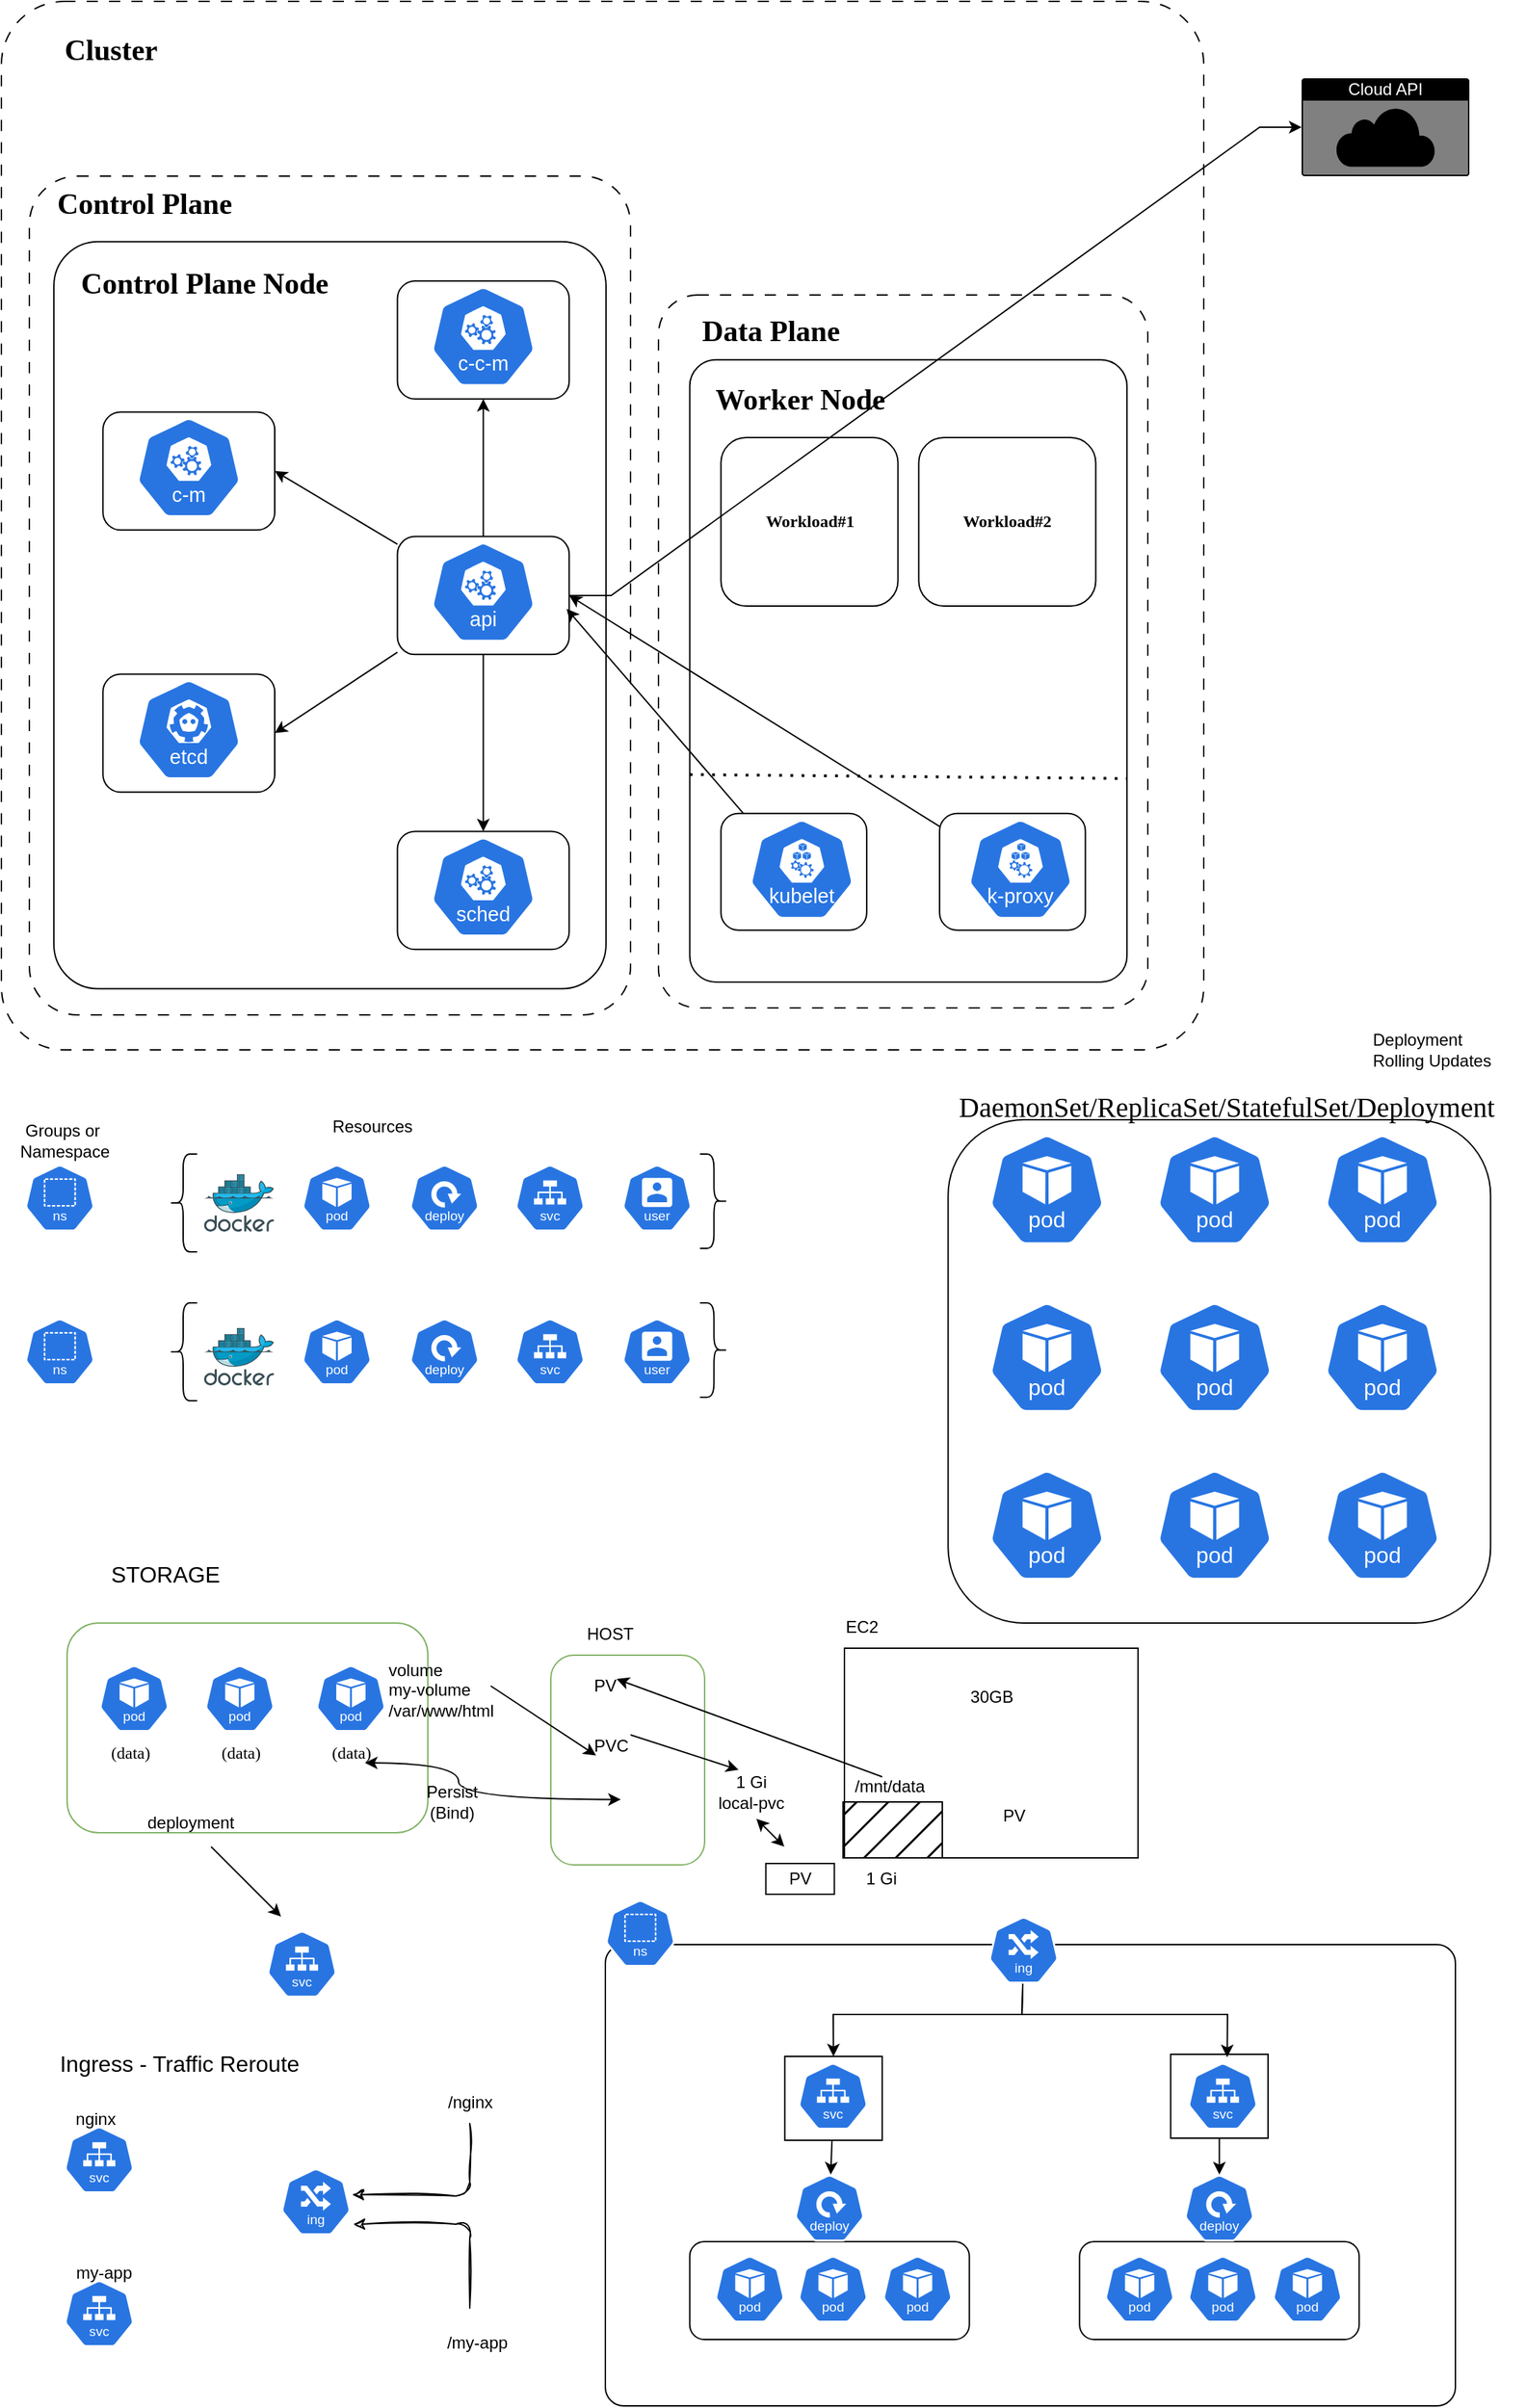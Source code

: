 <mxfile version="27.1.4">
  <diagram id="0InjhLnmFeNZufS4UHry" name="k8s Architecture">
    <mxGraphModel dx="1426" dy="759" grid="1" gridSize="10" guides="1" tooltips="1" connect="1" arrows="1" fold="1" page="1" pageScale="1" pageWidth="1100" pageHeight="850" math="0" shadow="0">
      <root>
        <mxCell id="0" />
        <mxCell id="1" parent="0" />
        <mxCell id="144" value="" style="rounded=1;whiteSpace=wrap;html=1;arcSize=4;" parent="1" vertex="1">
          <mxGeometry x="442" y="1400" width="608" height="330" as="geometry" />
        </mxCell>
        <mxCell id="146" value="" style="rounded=0;whiteSpace=wrap;html=1;" parent="1" vertex="1">
          <mxGeometry x="846.34" y="1478.5" width="69.66" height="60" as="geometry" />
        </mxCell>
        <mxCell id="150" style="edgeStyle=none;html=1;" parent="1" source="145" target="134" edge="1">
          <mxGeometry relative="1" as="geometry" />
        </mxCell>
        <mxCell id="145" value="" style="rounded=0;whiteSpace=wrap;html=1;" parent="1" vertex="1">
          <mxGeometry x="570.34" y="1480" width="69.66" height="60" as="geometry" />
        </mxCell>
        <mxCell id="87" value="" style="rounded=1;whiteSpace=wrap;html=1;fillColor=none;strokeColor=#82b366;" parent="1" vertex="1">
          <mxGeometry x="57" y="1170" width="258" height="150" as="geometry" />
        </mxCell>
        <mxCell id="62" value="" style="rounded=1;whiteSpace=wrap;html=1;" parent="1" vertex="1">
          <mxGeometry x="687.17" y="810" width="388" height="360" as="geometry" />
        </mxCell>
        <mxCell id="2" value="" style="rounded=1;whiteSpace=wrap;html=1;arcSize=6;dashed=1;dashPattern=8 8;" parent="1" vertex="1">
          <mxGeometry x="10" y="10" width="860" height="750" as="geometry" />
        </mxCell>
        <mxCell id="4" value="" style="rounded=1;whiteSpace=wrap;html=1;arcSize=8;dashed=1;dashPattern=8 8;container=0;" parent="1" vertex="1">
          <mxGeometry x="480" y="220" width="350" height="510" as="geometry" />
        </mxCell>
        <mxCell id="6" value="" style="rounded=1;whiteSpace=wrap;html=1;arcSize=6;container=0;" parent="1" vertex="1">
          <mxGeometry x="502.34" y="266.364" width="312.766" height="445.091" as="geometry" />
        </mxCell>
        <mxCell id="7" value="" style="endArrow=none;dashed=1;html=1;dashPattern=1 3;strokeWidth=2;entryX=1;entryY=0.673;entryDx=0;entryDy=0;entryPerimeter=0;" parent="1" target="6" edge="1">
          <mxGeometry width="50" height="50" relative="1" as="geometry">
            <mxPoint x="502.34" y="563.091" as="sourcePoint" />
            <mxPoint x="539.574" y="516.727" as="targetPoint" />
          </mxGeometry>
        </mxCell>
        <mxCell id="13" value="" style="rounded=1;whiteSpace=wrap;html=1;container=0;" parent="1" vertex="1">
          <mxGeometry x="524.681" y="590.909" width="104.255" height="83.455" as="geometry" />
        </mxCell>
        <mxCell id="14" value="" style="rounded=1;whiteSpace=wrap;html=1;container=0;" parent="1" vertex="1">
          <mxGeometry x="681.064" y="590.909" width="104.255" height="83.455" as="geometry" />
        </mxCell>
        <mxCell id="16" value="&lt;font data-font-src=&quot;https://fonts.googleapis.com/css?family=Indie+Flower&quot; face=&quot;Indie Flower&quot;&gt;&lt;b&gt;Workload#1&lt;/b&gt;&lt;/font&gt;" style="rounded=1;whiteSpace=wrap;html=1;container=0;" parent="1" vertex="1">
          <mxGeometry x="524.681" y="322" width="126.596" height="120.545" as="geometry" />
        </mxCell>
        <mxCell id="17" value="&lt;font data-font-src=&quot;https://fonts.googleapis.com/css?family=Indie+Flower&quot; face=&quot;Indie Flower&quot;&gt;&lt;b&gt;Workload#2&lt;/b&gt;&lt;/font&gt;" style="rounded=1;whiteSpace=wrap;html=1;container=0;" parent="1" vertex="1">
          <mxGeometry x="666.17" y="322" width="126.596" height="120.545" as="geometry" />
        </mxCell>
        <mxCell id="26" value="" style="aspect=fixed;sketch=0;html=1;dashed=0;whitespace=wrap;verticalLabelPosition=bottom;verticalAlign=top;fillColor=#2875E2;strokeColor=#ffffff;points=[[0.005,0.63,0],[0.1,0.2,0],[0.9,0.2,0],[0.5,0,0],[0.995,0.63,0],[0.72,0.99,0],[0.5,1,0],[0.28,0.99,0]];shape=mxgraph.kubernetes.icon2;kubernetesLabel=1;prIcon=k_proxy;container=0;" parent="1" vertex="1">
          <mxGeometry x="701.17" y="594.618" width="75.469" height="72.45" as="geometry" />
        </mxCell>
        <mxCell id="27" value="" style="aspect=fixed;sketch=0;html=1;dashed=0;whitespace=wrap;verticalLabelPosition=bottom;verticalAlign=top;fillColor=#2875E2;strokeColor=#ffffff;points=[[0.005,0.63,0],[0.1,0.2,0],[0.9,0.2,0],[0.5,0,0],[0.995,0.63,0],[0.72,0.99,0],[0.5,1,0],[0.28,0.99,0]];shape=mxgraph.kubernetes.icon2;kubernetesLabel=1;prIcon=kubelet;container=0;" parent="1" vertex="1">
          <mxGeometry x="544.787" y="594.618" width="75.469" height="72.45" as="geometry" />
        </mxCell>
        <mxCell id="3" value="" style="rounded=1;whiteSpace=wrap;html=1;arcSize=8;dashed=1;dashPattern=8 8;container=0;" parent="1" vertex="1">
          <mxGeometry x="30" y="135" width="430" height="600" as="geometry" />
        </mxCell>
        <mxCell id="5" value="" style="rounded=1;whiteSpace=wrap;html=1;arcSize=8;container=0;" parent="1" vertex="1">
          <mxGeometry x="47.551" y="181.875" width="394.898" height="534.375" as="geometry" />
        </mxCell>
        <mxCell id="8" value="" style="rounded=1;whiteSpace=wrap;html=1;container=0;" parent="1" vertex="1">
          <mxGeometry x="293.265" y="210" width="122.857" height="84.375" as="geometry" />
        </mxCell>
        <mxCell id="39" style="edgeStyle=none;html=1;entryX=0.5;entryY=1;entryDx=0;entryDy=0;" parent="1" source="9" target="8" edge="1">
          <mxGeometry relative="1" as="geometry" />
        </mxCell>
        <mxCell id="41" style="edgeStyle=none;html=1;entryX=0.5;entryY=0;entryDx=0;entryDy=0;" parent="1" source="9" target="10" edge="1">
          <mxGeometry relative="1" as="geometry" />
        </mxCell>
        <mxCell id="42" style="edgeStyle=none;html=1;entryX=1;entryY=0.5;entryDx=0;entryDy=0;" parent="1" source="9" target="12" edge="1">
          <mxGeometry relative="1" as="geometry" />
        </mxCell>
        <mxCell id="43" style="edgeStyle=none;html=1;entryX=1;entryY=0.5;entryDx=0;entryDy=0;" parent="1" source="9" target="11" edge="1">
          <mxGeometry relative="1" as="geometry" />
        </mxCell>
        <mxCell id="i6A4bp0ibLuV1cn4jNwl-45" style="edgeStyle=entityRelationEdgeStyle;rounded=0;orthogonalLoop=1;jettySize=auto;html=1;elbow=vertical;" parent="1" source="9" target="33" edge="1">
          <mxGeometry relative="1" as="geometry" />
        </mxCell>
        <mxCell id="9" value="" style="rounded=1;whiteSpace=wrap;html=1;container=0;" parent="1" vertex="1">
          <mxGeometry x="293.265" y="392.812" width="122.857" height="84.375" as="geometry" />
        </mxCell>
        <mxCell id="10" value="" style="rounded=1;whiteSpace=wrap;html=1;container=0;" parent="1" vertex="1">
          <mxGeometry x="293.265" y="603.75" width="122.857" height="84.375" as="geometry" />
        </mxCell>
        <mxCell id="11" value="" style="rounded=1;whiteSpace=wrap;html=1;container=0;" parent="1" vertex="1">
          <mxGeometry x="82.653" y="491.25" width="122.857" height="84.375" as="geometry" />
        </mxCell>
        <mxCell id="12" value="" style="rounded=1;whiteSpace=wrap;html=1;container=0;" parent="1" vertex="1">
          <mxGeometry x="82.653" y="303.75" width="122.857" height="84.375" as="geometry" />
        </mxCell>
        <mxCell id="22" value="" style="aspect=fixed;sketch=0;html=1;dashed=0;whitespace=wrap;verticalLabelPosition=bottom;verticalAlign=top;fillColor=#2875E2;strokeColor=#ffffff;points=[[0.005,0.63,0],[0.1,0.2,0],[0.9,0.2,0],[0.5,0,0],[0.995,0.63,0],[0.72,0.99,0],[0.5,1,0],[0.28,0.99,0]];shape=mxgraph.kubernetes.icon2;kubernetesLabel=1;prIcon=c_c_m;container=0;" parent="1" vertex="1">
          <mxGeometry x="316.959" y="213.488" width="75.469" height="72.451" as="geometry" />
        </mxCell>
        <mxCell id="23" value="" style="aspect=fixed;sketch=0;html=1;dashed=0;whitespace=wrap;verticalLabelPosition=bottom;verticalAlign=top;fillColor=#2875E2;strokeColor=#ffffff;points=[[0.005,0.63,0],[0.1,0.2,0],[0.9,0.2,0],[0.5,0,0],[0.995,0.63,0],[0.72,0.99,0],[0.5,1,0],[0.28,0.99,0]];shape=mxgraph.kubernetes.icon2;kubernetesLabel=1;prIcon=api;container=0;" parent="1" vertex="1">
          <mxGeometry x="316.959" y="396.3" width="75.469" height="72.45" as="geometry" />
        </mxCell>
        <mxCell id="24" value="" style="aspect=fixed;sketch=0;html=1;dashed=0;whitespace=wrap;verticalLabelPosition=bottom;verticalAlign=top;fillColor=#2875E2;strokeColor=#ffffff;points=[[0.005,0.63,0],[0.1,0.2,0],[0.9,0.2,0],[0.5,0,0],[0.995,0.63,0],[0.72,0.99,0],[0.5,1,0],[0.28,0.99,0]];shape=mxgraph.kubernetes.icon2;kubernetesLabel=1;prIcon=c_m;container=0;" parent="1" vertex="1">
          <mxGeometry x="106.347" y="307.238" width="75.469" height="72.451" as="geometry" />
        </mxCell>
        <mxCell id="25" value="" style="aspect=fixed;sketch=0;html=1;dashed=0;whitespace=wrap;verticalLabelPosition=bottom;verticalAlign=top;fillColor=#2875E2;strokeColor=#ffffff;points=[[0.005,0.63,0],[0.1,0.2,0],[0.9,0.2,0],[0.5,0,0],[0.995,0.63,0],[0.72,0.99,0],[0.5,1,0],[0.28,0.99,0]];shape=mxgraph.kubernetes.icon2;kubernetesLabel=1;prIcon=etcd;container=0;" parent="1" vertex="1">
          <mxGeometry x="106.347" y="494.738" width="75.469" height="72.451" as="geometry" />
        </mxCell>
        <mxCell id="28" value="" style="aspect=fixed;sketch=0;html=1;dashed=0;whitespace=wrap;verticalLabelPosition=bottom;verticalAlign=top;fillColor=#2875E2;strokeColor=#ffffff;points=[[0.005,0.63,0],[0.1,0.2,0],[0.9,0.2,0],[0.5,0,0],[0.995,0.63,0],[0.72,0.99,0],[0.5,1,0],[0.28,0.99,0]];shape=mxgraph.kubernetes.icon2;kubernetesLabel=1;prIcon=sched;container=0;" parent="1" vertex="1">
          <mxGeometry x="316.959" y="607.237" width="75.469" height="72.451" as="geometry" />
        </mxCell>
        <mxCell id="33" value="Cloud API" style="html=1;whiteSpace=wrap;strokeColor=none;fillColor=#000000;labelPosition=center;verticalLabelPosition=middle;verticalAlign=top;align=center;fontSize=12;outlineConnect=0;spacingTop=-6;fontColor=#FFFFFF;sketch=0;shape=mxgraph.sitemap.cloud;" parent="1" vertex="1">
          <mxGeometry x="940" y="65" width="120" height="70" as="geometry" />
        </mxCell>
        <mxCell id="34" value="&lt;font face=&quot;Indie Flower&quot; style=&quot;font-size: 21px;&quot;&gt;&lt;b&gt;Cluster&lt;/b&gt;&lt;/font&gt;" style="text;html=1;align=center;verticalAlign=middle;resizable=0;points=[];autosize=1;strokeColor=none;fillColor=none;sketch=1;curveFitting=1;jiggle=2;" parent="1" vertex="1">
          <mxGeometry x="47.55" y="25" width="80" height="40" as="geometry" />
        </mxCell>
        <mxCell id="35" value="&lt;font face=&quot;Indie Flower&quot; style=&quot;font-size: 21px;&quot;&gt;&lt;b&gt;Control Plane&lt;/b&gt;&lt;/font&gt;" style="text;html=1;align=center;verticalAlign=middle;resizable=0;points=[];autosize=1;strokeColor=none;fillColor=none;sketch=1;curveFitting=1;jiggle=2;" parent="1" vertex="1">
          <mxGeometry x="41.82" y="135" width="140" height="40" as="geometry" />
        </mxCell>
        <mxCell id="36" value="&lt;font face=&quot;Indie Flower&quot; style=&quot;font-size: 21px;&quot;&gt;&lt;b&gt;Worker Node&lt;/b&gt;&lt;/font&gt;" style="text;html=1;align=center;verticalAlign=middle;resizable=0;points=[];autosize=1;strokeColor=none;fillColor=none;sketch=1;curveFitting=1;jiggle=2;" parent="1" vertex="1">
          <mxGeometry x="511.28" y="275" width="140" height="40" as="geometry" />
        </mxCell>
        <mxCell id="37" value="&lt;font face=&quot;Indie Flower&quot; style=&quot;font-size: 21px;&quot;&gt;&lt;b&gt;Control Plane Node&lt;/b&gt;&lt;/font&gt;" style="text;html=1;align=center;verticalAlign=middle;resizable=0;points=[];autosize=1;strokeColor=none;fillColor=none;sketch=1;curveFitting=1;jiggle=2;" parent="1" vertex="1">
          <mxGeometry x="60.0" y="192" width="190" height="40" as="geometry" />
        </mxCell>
        <mxCell id="38" value="&lt;font face=&quot;Indie Flower&quot; style=&quot;font-size: 21px;&quot;&gt;&lt;b&gt;Data Plane&lt;/b&gt;&lt;/font&gt;" style="text;html=1;align=center;verticalAlign=middle;resizable=0;points=[];autosize=1;strokeColor=none;fillColor=none;sketch=1;curveFitting=1;jiggle=2;" parent="1" vertex="1">
          <mxGeometry x="500.26" y="226" width="120" height="40" as="geometry" />
        </mxCell>
        <mxCell id="44" style="edgeStyle=none;html=1;entryX=0.985;entryY=0.613;entryDx=0;entryDy=0;entryPerimeter=0;" parent="1" source="13" target="9" edge="1">
          <mxGeometry relative="1" as="geometry" />
        </mxCell>
        <mxCell id="45" style="edgeStyle=none;html=1;entryX=1;entryY=0.5;entryDx=0;entryDy=0;" parent="1" source="14" target="9" edge="1">
          <mxGeometry relative="1" as="geometry" />
        </mxCell>
        <mxCell id="46" value="" style="aspect=fixed;sketch=0;html=1;dashed=0;whitespace=wrap;verticalLabelPosition=bottom;verticalAlign=top;fillColor=#2875E2;strokeColor=#ffffff;points=[[0.005,0.63,0],[0.1,0.2,0],[0.9,0.2,0],[0.5,0,0],[0.995,0.63,0],[0.72,0.99,0],[0.5,1,0],[0.28,0.99,0]];shape=mxgraph.kubernetes.icon2;kubernetesLabel=1;prIcon=pod" parent="1" vertex="1">
          <mxGeometry x="716.17" y="820" width="83.34" height="80" as="geometry" />
        </mxCell>
        <mxCell id="52" value="" style="aspect=fixed;sketch=0;html=1;dashed=0;whitespace=wrap;verticalLabelPosition=bottom;verticalAlign=top;fillColor=#2875E2;strokeColor=#ffffff;points=[[0.005,0.63,0],[0.1,0.2,0],[0.9,0.2,0],[0.5,0,0],[0.995,0.63,0],[0.72,0.99,0],[0.5,1,0],[0.28,0.99,0]];shape=mxgraph.kubernetes.icon2;kubernetesLabel=1;prIcon=pod" parent="1" vertex="1">
          <mxGeometry x="836.17" y="820" width="83.34" height="80" as="geometry" />
        </mxCell>
        <mxCell id="53" value="" style="aspect=fixed;sketch=0;html=1;dashed=0;whitespace=wrap;verticalLabelPosition=bottom;verticalAlign=top;fillColor=#2875E2;strokeColor=#ffffff;points=[[0.005,0.63,0],[0.1,0.2,0],[0.9,0.2,0],[0.5,0,0],[0.995,0.63,0],[0.72,0.99,0],[0.5,1,0],[0.28,0.99,0]];shape=mxgraph.kubernetes.icon2;kubernetesLabel=1;prIcon=pod" parent="1" vertex="1">
          <mxGeometry x="956.17" y="820" width="83.34" height="80" as="geometry" />
        </mxCell>
        <mxCell id="54" value="" style="aspect=fixed;sketch=0;html=1;dashed=0;whitespace=wrap;verticalLabelPosition=bottom;verticalAlign=top;fillColor=#2875E2;strokeColor=#ffffff;points=[[0.005,0.63,0],[0.1,0.2,0],[0.9,0.2,0],[0.5,0,0],[0.995,0.63,0],[0.72,0.99,0],[0.5,1,0],[0.28,0.99,0]];shape=mxgraph.kubernetes.icon2;kubernetesLabel=1;prIcon=pod" parent="1" vertex="1">
          <mxGeometry x="716.17" y="940" width="83.34" height="80" as="geometry" />
        </mxCell>
        <mxCell id="55" value="" style="aspect=fixed;sketch=0;html=1;dashed=0;whitespace=wrap;verticalLabelPosition=bottom;verticalAlign=top;fillColor=#2875E2;strokeColor=#ffffff;points=[[0.005,0.63,0],[0.1,0.2,0],[0.9,0.2,0],[0.5,0,0],[0.995,0.63,0],[0.72,0.99,0],[0.5,1,0],[0.28,0.99,0]];shape=mxgraph.kubernetes.icon2;kubernetesLabel=1;prIcon=pod" parent="1" vertex="1">
          <mxGeometry x="836.17" y="940" width="83.34" height="80" as="geometry" />
        </mxCell>
        <mxCell id="56" value="" style="aspect=fixed;sketch=0;html=1;dashed=0;whitespace=wrap;verticalLabelPosition=bottom;verticalAlign=top;fillColor=#2875E2;strokeColor=#ffffff;points=[[0.005,0.63,0],[0.1,0.2,0],[0.9,0.2,0],[0.5,0,0],[0.995,0.63,0],[0.72,0.99,0],[0.5,1,0],[0.28,0.99,0]];shape=mxgraph.kubernetes.icon2;kubernetesLabel=1;prIcon=pod" parent="1" vertex="1">
          <mxGeometry x="956.17" y="940" width="83.34" height="80" as="geometry" />
        </mxCell>
        <mxCell id="57" value="" style="aspect=fixed;sketch=0;html=1;dashed=0;whitespace=wrap;verticalLabelPosition=bottom;verticalAlign=top;fillColor=#2875E2;strokeColor=#ffffff;points=[[0.005,0.63,0],[0.1,0.2,0],[0.9,0.2,0],[0.5,0,0],[0.995,0.63,0],[0.72,0.99,0],[0.5,1,0],[0.28,0.99,0]];shape=mxgraph.kubernetes.icon2;kubernetesLabel=1;prIcon=pod" parent="1" vertex="1">
          <mxGeometry x="716.17" y="1060" width="83.34" height="80" as="geometry" />
        </mxCell>
        <mxCell id="58" value="" style="aspect=fixed;sketch=0;html=1;dashed=0;whitespace=wrap;verticalLabelPosition=bottom;verticalAlign=top;fillColor=#2875E2;strokeColor=#ffffff;points=[[0.005,0.63,0],[0.1,0.2,0],[0.9,0.2,0],[0.5,0,0],[0.995,0.63,0],[0.72,0.99,0],[0.5,1,0],[0.28,0.99,0]];shape=mxgraph.kubernetes.icon2;kubernetesLabel=1;prIcon=pod" parent="1" vertex="1">
          <mxGeometry x="836.17" y="1060" width="83.34" height="80" as="geometry" />
        </mxCell>
        <mxCell id="59" value="" style="aspect=fixed;sketch=0;html=1;dashed=0;whitespace=wrap;verticalLabelPosition=bottom;verticalAlign=top;fillColor=#2875E2;strokeColor=#ffffff;points=[[0.005,0.63,0],[0.1,0.2,0],[0.9,0.2,0],[0.5,0,0],[0.995,0.63,0],[0.72,0.99,0],[0.5,1,0],[0.28,0.99,0]];shape=mxgraph.kubernetes.icon2;kubernetesLabel=1;prIcon=pod" parent="1" vertex="1">
          <mxGeometry x="956.17" y="1060" width="83.34" height="80" as="geometry" />
        </mxCell>
        <mxCell id="60" value="&lt;font style=&quot;font-size: 20px;&quot; data-font-src=&quot;https://fonts.googleapis.com/css?family=Indie+Flower&quot; face=&quot;Indie Flower&quot;&gt;DaemonSet/ReplicaSet/StatefulSet/Deployment&lt;/font&gt;" style="text;html=1;align=center;verticalAlign=middle;resizable=0;points=[];autosize=1;strokeColor=none;fillColor=none;" parent="1" vertex="1">
          <mxGeometry x="676.17" y="780" width="420" height="40" as="geometry" />
        </mxCell>
        <mxCell id="61" value="Deployment&lt;br&gt;Rolling Updates" style="text;html=1;align=left;verticalAlign=middle;resizable=0;points=[];autosize=1;strokeColor=none;fillColor=none;" parent="1" vertex="1">
          <mxGeometry x="989.35" y="740" width="110" height="40" as="geometry" />
        </mxCell>
        <mxCell id="64" value="" style="aspect=fixed;sketch=0;html=1;dashed=0;whitespace=wrap;verticalLabelPosition=bottom;verticalAlign=top;fillColor=#2875E2;strokeColor=#ffffff;points=[[0.005,0.63,0],[0.1,0.2,0],[0.9,0.2,0],[0.5,0,0],[0.995,0.63,0],[0.72,0.99,0],[0.5,1,0],[0.28,0.99,0]];shape=mxgraph.kubernetes.icon2;kubernetesLabel=1;prIcon=pod" parent="1" vertex="1">
          <mxGeometry x="225" y="842" width="50" height="48" as="geometry" />
        </mxCell>
        <mxCell id="65" value="" style="aspect=fixed;sketch=0;html=1;dashed=0;whitespace=wrap;verticalLabelPosition=bottom;verticalAlign=top;fillColor=#2875E2;strokeColor=#ffffff;points=[[0.005,0.63,0],[0.1,0.2,0],[0.9,0.2,0],[0.5,0,0],[0.995,0.63,0],[0.72,0.99,0],[0.5,1,0],[0.28,0.99,0]];shape=mxgraph.kubernetes.icon2;kubernetesLabel=1;prIcon=deploy" parent="1" vertex="1">
          <mxGeometry x="301.96" y="842" width="50" height="48" as="geometry" />
        </mxCell>
        <mxCell id="66" value="" style="aspect=fixed;sketch=0;html=1;dashed=0;whitespace=wrap;verticalLabelPosition=bottom;verticalAlign=top;fillColor=#2875E2;strokeColor=#ffffff;points=[[0.005,0.63,0],[0.1,0.2,0],[0.9,0.2,0],[0.5,0,0],[0.995,0.63,0],[0.72,0.99,0],[0.5,1,0],[0.28,0.99,0]];shape=mxgraph.kubernetes.icon2;kubernetesLabel=1;prIcon=svc" parent="1" vertex="1">
          <mxGeometry x="377.45" y="842" width="50" height="48" as="geometry" />
        </mxCell>
        <mxCell id="68" value="" style="aspect=fixed;sketch=0;html=1;dashed=0;whitespace=wrap;verticalLabelPosition=bottom;verticalAlign=top;fillColor=#2875E2;strokeColor=#ffffff;points=[[0.005,0.63,0],[0.1,0.2,0],[0.9,0.2,0],[0.5,0,0],[0.995,0.63,0],[0.72,0.99,0],[0.5,1,0],[0.28,0.99,0]];shape=mxgraph.kubernetes.icon2;kubernetesLabel=1;prIcon=user" parent="1" vertex="1">
          <mxGeometry x="454" y="842" width="50" height="48" as="geometry" />
        </mxCell>
        <mxCell id="69" value="" style="image;sketch=0;aspect=fixed;html=1;points=[];align=center;fontSize=12;image=img/lib/mscae/Docker.svg;" parent="1" vertex="1">
          <mxGeometry x="155" y="849" width="50" height="41" as="geometry" />
        </mxCell>
        <mxCell id="70" value="" style="aspect=fixed;sketch=0;html=1;dashed=0;whitespace=wrap;verticalLabelPosition=bottom;verticalAlign=top;fillColor=#2875E2;strokeColor=#ffffff;points=[[0.005,0.63,0],[0.1,0.2,0],[0.9,0.2,0],[0.5,0,0],[0.995,0.63,0],[0.72,0.99,0],[0.5,1,0],[0.28,0.99,0]];shape=mxgraph.kubernetes.icon2;kubernetesLabel=1;prIcon=ns" parent="1" vertex="1">
          <mxGeometry x="26.82" y="842" width="50" height="48" as="geometry" />
        </mxCell>
        <mxCell id="71" value="" style="aspect=fixed;sketch=0;html=1;dashed=0;whitespace=wrap;verticalLabelPosition=bottom;verticalAlign=top;fillColor=#2875E2;strokeColor=#ffffff;points=[[0.005,0.63,0],[0.1,0.2,0],[0.9,0.2,0],[0.5,0,0],[0.995,0.63,0],[0.72,0.99,0],[0.5,1,0],[0.28,0.99,0]];shape=mxgraph.kubernetes.icon2;kubernetesLabel=1;prIcon=pod" parent="1" vertex="1">
          <mxGeometry x="225" y="952" width="50" height="48" as="geometry" />
        </mxCell>
        <mxCell id="72" value="" style="aspect=fixed;sketch=0;html=1;dashed=0;whitespace=wrap;verticalLabelPosition=bottom;verticalAlign=top;fillColor=#2875E2;strokeColor=#ffffff;points=[[0.005,0.63,0],[0.1,0.2,0],[0.9,0.2,0],[0.5,0,0],[0.995,0.63,0],[0.72,0.99,0],[0.5,1,0],[0.28,0.99,0]];shape=mxgraph.kubernetes.icon2;kubernetesLabel=1;prIcon=deploy" parent="1" vertex="1">
          <mxGeometry x="301.96" y="952" width="50" height="48" as="geometry" />
        </mxCell>
        <mxCell id="73" value="" style="aspect=fixed;sketch=0;html=1;dashed=0;whitespace=wrap;verticalLabelPosition=bottom;verticalAlign=top;fillColor=#2875E2;strokeColor=#ffffff;points=[[0.005,0.63,0],[0.1,0.2,0],[0.9,0.2,0],[0.5,0,0],[0.995,0.63,0],[0.72,0.99,0],[0.5,1,0],[0.28,0.99,0]];shape=mxgraph.kubernetes.icon2;kubernetesLabel=1;prIcon=svc" parent="1" vertex="1">
          <mxGeometry x="377.45" y="952" width="50" height="48" as="geometry" />
        </mxCell>
        <mxCell id="74" value="" style="aspect=fixed;sketch=0;html=1;dashed=0;whitespace=wrap;verticalLabelPosition=bottom;verticalAlign=top;fillColor=#2875E2;strokeColor=#ffffff;points=[[0.005,0.63,0],[0.1,0.2,0],[0.9,0.2,0],[0.5,0,0],[0.995,0.63,0],[0.72,0.99,0],[0.5,1,0],[0.28,0.99,0]];shape=mxgraph.kubernetes.icon2;kubernetesLabel=1;prIcon=user" parent="1" vertex="1">
          <mxGeometry x="454" y="952" width="50" height="48" as="geometry" />
        </mxCell>
        <mxCell id="75" value="" style="image;sketch=0;aspect=fixed;html=1;points=[];align=center;fontSize=12;image=img/lib/mscae/Docker.svg;" parent="1" vertex="1">
          <mxGeometry x="155" y="959" width="50" height="41" as="geometry" />
        </mxCell>
        <mxCell id="76" value="" style="aspect=fixed;sketch=0;html=1;dashed=0;whitespace=wrap;verticalLabelPosition=bottom;verticalAlign=top;fillColor=#2875E2;strokeColor=#ffffff;points=[[0.005,0.63,0],[0.1,0.2,0],[0.9,0.2,0],[0.5,0,0],[0.995,0.63,0],[0.72,0.99,0],[0.5,1,0],[0.28,0.99,0]];shape=mxgraph.kubernetes.icon2;kubernetesLabel=1;prIcon=ns" parent="1" vertex="1">
          <mxGeometry x="26.82" y="952" width="50" height="48" as="geometry" />
        </mxCell>
        <mxCell id="77" value="" style="shape=curlyBracket;whiteSpace=wrap;html=1;rounded=1;labelPosition=left;verticalLabelPosition=middle;align=right;verticalAlign=middle;size=0.5;" parent="1" vertex="1">
          <mxGeometry x="130" y="834.5" width="20" height="70" as="geometry" />
        </mxCell>
        <mxCell id="78" value="" style="shape=curlyBracket;whiteSpace=wrap;html=1;rounded=1;labelPosition=left;verticalLabelPosition=middle;align=right;verticalAlign=middle;size=0.5;" parent="1" vertex="1">
          <mxGeometry x="130" y="941" width="20" height="70" as="geometry" />
        </mxCell>
        <mxCell id="79" value="" style="shape=curlyBracket;whiteSpace=wrap;html=1;rounded=1;flipH=1;labelPosition=right;verticalLabelPosition=middle;align=left;verticalAlign=middle;" parent="1" vertex="1">
          <mxGeometry x="509.68" y="834.5" width="20" height="67.5" as="geometry" />
        </mxCell>
        <mxCell id="80" value="" style="shape=curlyBracket;whiteSpace=wrap;html=1;rounded=1;flipH=1;labelPosition=right;verticalLabelPosition=middle;align=left;verticalAlign=middle;" parent="1" vertex="1">
          <mxGeometry x="509.68" y="941" width="20" height="67.5" as="geometry" />
        </mxCell>
        <mxCell id="81" value="&lt;font style=&quot;color: rgb(0, 0, 0);&quot;&gt;Groups or&amp;nbsp;&lt;br&gt;&lt;/font&gt;&lt;div style=&quot;text-align: left;&quot;&gt;&lt;span style=&quot;background-color: transparent;&quot;&gt;&lt;font style=&quot;color: rgb(0, 0, 0);&quot;&gt;Namespace&lt;/font&gt;&lt;/span&gt;&lt;/div&gt;" style="text;html=1;align=center;verticalAlign=middle;resizable=0;points=[];autosize=1;strokeColor=none;fillColor=none;" parent="1" vertex="1">
          <mxGeometry x="10" y="805" width="90" height="40" as="geometry" />
        </mxCell>
        <mxCell id="82" value="Resources" style="text;html=1;align=center;verticalAlign=middle;resizable=0;points=[];autosize=1;strokeColor=none;fillColor=none;" parent="1" vertex="1">
          <mxGeometry x="235" y="800" width="80" height="30" as="geometry" />
        </mxCell>
        <mxCell id="83" value="&lt;font style=&quot;font-size: 16px;&quot;&gt;STORAGE&lt;/font&gt;" style="text;html=1;align=center;verticalAlign=middle;resizable=0;points=[];autosize=1;strokeColor=none;fillColor=none;" parent="1" vertex="1">
          <mxGeometry x="76.82" y="1120" width="100" height="30" as="geometry" />
        </mxCell>
        <mxCell id="84" value="" style="aspect=fixed;sketch=0;html=1;dashed=0;whitespace=wrap;verticalLabelPosition=bottom;verticalAlign=top;fillColor=#2875E2;strokeColor=#ffffff;points=[[0.005,0.63,0],[0.1,0.2,0],[0.9,0.2,0],[0.5,0,0],[0.995,0.63,0],[0.72,0.99,0],[0.5,1,0],[0.28,0.99,0]];shape=mxgraph.kubernetes.icon2;kubernetesLabel=1;prIcon=pod" parent="1" vertex="1">
          <mxGeometry x="80" y="1200" width="50" height="48" as="geometry" />
        </mxCell>
        <mxCell id="85" value="" style="aspect=fixed;sketch=0;html=1;dashed=0;whitespace=wrap;verticalLabelPosition=bottom;verticalAlign=top;fillColor=#2875E2;strokeColor=#ffffff;points=[[0.005,0.63,0],[0.1,0.2,0],[0.9,0.2,0],[0.5,0,0],[0.995,0.63,0],[0.72,0.99,0],[0.5,1,0],[0.28,0.99,0]];shape=mxgraph.kubernetes.icon2;kubernetesLabel=1;prIcon=pod" parent="1" vertex="1">
          <mxGeometry x="155.51" y="1200" width="50" height="48" as="geometry" />
        </mxCell>
        <mxCell id="86" value="" style="aspect=fixed;sketch=0;html=1;dashed=0;whitespace=wrap;verticalLabelPosition=bottom;verticalAlign=top;fillColor=#2875E2;strokeColor=#ffffff;points=[[0.005,0.63,0],[0.1,0.2,0],[0.9,0.2,0],[0.5,0,0],[0.995,0.63,0],[0.72,0.99,0],[0.5,1,0],[0.28,0.99,0]];shape=mxgraph.kubernetes.icon2;kubernetesLabel=1;prIcon=pod" parent="1" vertex="1">
          <mxGeometry x="235" y="1200" width="50" height="48" as="geometry" />
        </mxCell>
        <mxCell id="88" value="&lt;font data-font-src=&quot;https://fonts.googleapis.com/css?family=Indie+Flower&quot; face=&quot;Indie Flower&quot;&gt;(data)&lt;/font&gt;" style="text;html=1;align=center;verticalAlign=middle;resizable=0;points=[];autosize=1;strokeColor=none;fillColor=none;" parent="1" vertex="1">
          <mxGeometry x="76.82" y="1248" width="50" height="30" as="geometry" />
        </mxCell>
        <mxCell id="89" value="&lt;font data-font-src=&quot;https://fonts.googleapis.com/css?family=Indie+Flower&quot; face=&quot;Indie Flower&quot;&gt;(data)&lt;/font&gt;" style="text;html=1;align=center;verticalAlign=middle;resizable=0;points=[];autosize=1;strokeColor=none;fillColor=none;" parent="1" vertex="1">
          <mxGeometry x="155.51" y="1248" width="50" height="30" as="geometry" />
        </mxCell>
        <mxCell id="90" value="&lt;font data-font-src=&quot;https://fonts.googleapis.com/css?family=Indie+Flower&quot; face=&quot;Indie Flower&quot;&gt;(data)&lt;/font&gt;" style="text;html=1;align=center;verticalAlign=middle;resizable=0;points=[];autosize=1;strokeColor=none;fillColor=none;" parent="1" vertex="1">
          <mxGeometry x="235" y="1248" width="50" height="30" as="geometry" />
        </mxCell>
        <mxCell id="91" value="" style="rounded=1;whiteSpace=wrap;html=1;fillColor=none;strokeColor=#82b366;" parent="1" vertex="1">
          <mxGeometry x="403" y="1193" width="110" height="150" as="geometry" />
        </mxCell>
        <mxCell id="92" value="HOST" style="text;html=1;align=center;verticalAlign=middle;resizable=0;points=[];autosize=1;strokeColor=none;fillColor=none;" parent="1" vertex="1">
          <mxGeometry x="415.45" y="1163" width="60" height="30" as="geometry" />
        </mxCell>
        <mxCell id="93" value="PV&lt;br&gt;&lt;br&gt;&lt;br&gt;PVC" style="text;html=1;align=left;verticalAlign=middle;resizable=0;points=[];autosize=1;strokeColor=none;fillColor=none;" parent="1" vertex="1">
          <mxGeometry x="432.45" y="1201" width="50" height="70" as="geometry" />
        </mxCell>
        <mxCell id="94" value="" style="endArrow=classic;startArrow=classic;html=1;entryX=0.455;entryY=0.688;entryDx=0;entryDy=0;entryPerimeter=0;edgeStyle=orthogonalEdgeStyle;curved=1;" parent="1" target="91" edge="1">
          <mxGeometry width="50" height="50" relative="1" as="geometry">
            <mxPoint x="270" y="1270" as="sourcePoint" />
            <mxPoint x="320" y="1220" as="targetPoint" />
          </mxGeometry>
        </mxCell>
        <mxCell id="95" value="Persist&lt;br&gt;(Bind)" style="text;html=1;align=center;verticalAlign=middle;resizable=0;points=[];autosize=1;strokeColor=none;fillColor=none;" parent="1" vertex="1">
          <mxGeometry x="301.96" y="1278" width="60" height="40" as="geometry" />
        </mxCell>
        <mxCell id="96" value="" style="rounded=0;whiteSpace=wrap;html=1;" parent="1" vertex="1">
          <mxGeometry x="613" y="1188" width="210" height="150" as="geometry" />
        </mxCell>
        <mxCell id="97" value="" style="rounded=0;whiteSpace=wrap;html=1;fillStyle=hatch;fillColor=#000000;" parent="1" vertex="1">
          <mxGeometry x="612" y="1298" width="71" height="40" as="geometry" />
        </mxCell>
        <mxCell id="98" value="&lt;font style=&quot;color: rgb(0, 0, 0);&quot;&gt;EC2&lt;/font&gt;" style="text;html=1;align=left;verticalAlign=middle;resizable=0;points=[];autosize=1;strokeColor=none;fillColor=none;" parent="1" vertex="1">
          <mxGeometry x="612" y="1158" width="50" height="30" as="geometry" />
        </mxCell>
        <mxCell id="99" value="30GB" style="text;html=1;align=center;verticalAlign=middle;resizable=0;points=[];autosize=1;strokeColor=none;fillColor=none;" parent="1" vertex="1">
          <mxGeometry x="693" y="1208" width="50" height="30" as="geometry" />
        </mxCell>
        <mxCell id="100" value="PV" style="text;html=1;align=center;verticalAlign=middle;resizable=0;points=[];autosize=1;strokeColor=none;fillColor=none;" parent="1" vertex="1">
          <mxGeometry x="714.28" y="1293" width="40" height="30" as="geometry" />
        </mxCell>
        <mxCell id="101" value="/mnt/data" style="text;html=1;align=center;verticalAlign=middle;resizable=0;points=[];autosize=1;strokeColor=none;fillColor=none;" parent="1" vertex="1">
          <mxGeometry x="610" y="1272" width="70" height="30" as="geometry" />
        </mxCell>
        <mxCell id="102" value="1 Gi" style="text;html=1;align=center;verticalAlign=middle;resizable=0;points=[];autosize=1;strokeColor=none;fillColor=none;" parent="1" vertex="1">
          <mxGeometry x="614.28" y="1338" width="50" height="30" as="geometry" />
        </mxCell>
        <mxCell id="104" value="volume&lt;br&gt;my-volume&lt;br&gt;/var/www/html" style="text;html=1;align=left;verticalAlign=middle;resizable=0;points=[];autosize=1;strokeColor=none;fillColor=none;" parent="1" vertex="1">
          <mxGeometry x="285" y="1188" width="100" height="60" as="geometry" />
        </mxCell>
        <mxCell id="105" value="" style="endArrow=classic;html=1;entryX=0.058;entryY=0.91;entryDx=0;entryDy=0;entryPerimeter=0;" parent="1" target="93" edge="1">
          <mxGeometry width="50" height="50" relative="1" as="geometry">
            <mxPoint x="360" y="1215" as="sourcePoint" />
            <mxPoint x="420" y="1215" as="targetPoint" />
          </mxGeometry>
        </mxCell>
        <mxCell id="106" value="1 Gi&lt;br&gt;local-pvc" style="text;html=1;align=center;verticalAlign=middle;resizable=0;points=[];autosize=1;strokeColor=none;fillColor=none;" parent="1" vertex="1">
          <mxGeometry x="511.28" y="1271" width="70" height="40" as="geometry" />
        </mxCell>
        <mxCell id="107" value="" style="endArrow=classic;html=1;entryX=0.371;entryY=0.1;entryDx=0;entryDy=0;entryPerimeter=0;" parent="1" target="106" edge="1">
          <mxGeometry width="50" height="50" relative="1" as="geometry">
            <mxPoint x="460" y="1250" as="sourcePoint" />
            <mxPoint x="510" y="1200" as="targetPoint" />
          </mxGeometry>
        </mxCell>
        <mxCell id="108" value="PV" style="rounded=0;whiteSpace=wrap;html=1;" parent="1" vertex="1">
          <mxGeometry x="556.78" y="1342" width="49" height="22" as="geometry" />
        </mxCell>
        <mxCell id="110" value="" style="endArrow=classic;startArrow=classic;html=1;" parent="1" edge="1">
          <mxGeometry width="50" height="50" relative="1" as="geometry">
            <mxPoint x="570" y="1330" as="sourcePoint" />
            <mxPoint x="550" y="1310" as="targetPoint" />
          </mxGeometry>
        </mxCell>
        <mxCell id="111" value="" style="endArrow=classic;html=1;entryX=0.351;entryY=0.129;entryDx=0;entryDy=0;entryPerimeter=0;" parent="1" target="93" edge="1">
          <mxGeometry width="50" height="50" relative="1" as="geometry">
            <mxPoint x="640" y="1280" as="sourcePoint" />
            <mxPoint x="690" y="1230" as="targetPoint" />
          </mxGeometry>
        </mxCell>
        <mxCell id="112" value="" style="aspect=fixed;sketch=0;html=1;dashed=0;whitespace=wrap;verticalLabelPosition=bottom;verticalAlign=top;fillColor=#2875E2;strokeColor=#ffffff;points=[[0.005,0.63,0],[0.1,0.2,0],[0.9,0.2,0],[0.5,0,0],[0.995,0.63,0],[0.72,0.99,0],[0.5,1,0],[0.28,0.99,0]];shape=mxgraph.kubernetes.icon2;kubernetesLabel=1;prIcon=svc" parent="1" vertex="1">
          <mxGeometry x="200" y="1390" width="50" height="48" as="geometry" />
        </mxCell>
        <mxCell id="113" value="" style="endArrow=classic;html=1;" parent="1" edge="1">
          <mxGeometry width="50" height="50" relative="1" as="geometry">
            <mxPoint x="160" y="1330" as="sourcePoint" />
            <mxPoint x="210" y="1380" as="targetPoint" />
          </mxGeometry>
        </mxCell>
        <mxCell id="114" value="deployment" style="text;html=1;align=center;verticalAlign=middle;resizable=0;points=[];autosize=1;strokeColor=none;fillColor=none;" parent="1" vertex="1">
          <mxGeometry x="100" y="1298" width="90" height="30" as="geometry" />
        </mxCell>
        <mxCell id="115" value="" style="aspect=fixed;sketch=0;html=1;dashed=0;whitespace=wrap;verticalLabelPosition=bottom;verticalAlign=top;fillColor=#2875E2;strokeColor=#ffffff;points=[[0.005,0.63,0],[0.1,0.2,0],[0.9,0.2,0],[0.5,0,0],[0.995,0.63,0],[0.72,0.99,0],[0.5,1,0],[0.28,0.99,0]];shape=mxgraph.kubernetes.icon2;kubernetesLabel=1;prIcon=svc" parent="1" vertex="1">
          <mxGeometry x="55" y="1530" width="50" height="48" as="geometry" />
        </mxCell>
        <mxCell id="116" value="&lt;font style=&quot;font-size: 16px;&quot;&gt;Ingress - Traffic Reroute&lt;/font&gt;" style="text;html=1;align=center;verticalAlign=middle;resizable=0;points=[];autosize=1;strokeColor=none;fillColor=none;" parent="1" vertex="1">
          <mxGeometry x="41.82" y="1470" width="190" height="30" as="geometry" />
        </mxCell>
        <mxCell id="117" value="" style="aspect=fixed;sketch=0;html=1;dashed=0;whitespace=wrap;verticalLabelPosition=bottom;verticalAlign=top;fillColor=#2875E2;strokeColor=#ffffff;points=[[0.005,0.63,0],[0.1,0.2,0],[0.9,0.2,0],[0.5,0,0],[0.995,0.63,0],[0.72,0.99,0],[0.5,1,0],[0.28,0.99,0]];shape=mxgraph.kubernetes.icon2;kubernetesLabel=1;prIcon=svc" parent="1" vertex="1">
          <mxGeometry x="55" y="1640" width="50" height="48" as="geometry" />
        </mxCell>
        <mxCell id="118" value="nginx" style="text;html=1;align=center;verticalAlign=middle;resizable=0;points=[];autosize=1;strokeColor=none;fillColor=none;sketch=1;curveFitting=1;jiggle=2;" parent="1" vertex="1">
          <mxGeometry x="51.82" y="1510" width="50" height="30" as="geometry" />
        </mxCell>
        <mxCell id="119" value="my-app" style="text;html=1;align=center;verticalAlign=middle;resizable=0;points=[];autosize=1;strokeColor=none;fillColor=none;sketch=1;curveFitting=1;jiggle=2;" parent="1" vertex="1">
          <mxGeometry x="52.65" y="1620" width="60" height="30" as="geometry" />
        </mxCell>
        <mxCell id="120" value="/nginx" style="text;html=1;align=center;verticalAlign=middle;resizable=0;points=[];autosize=1;strokeColor=none;fillColor=none;" parent="1" vertex="1">
          <mxGeometry x="315" y="1498" width="60" height="30" as="geometry" />
        </mxCell>
        <mxCell id="121" value="/my-app" style="text;html=1;align=center;verticalAlign=middle;resizable=0;points=[];autosize=1;strokeColor=none;fillColor=none;" parent="1" vertex="1">
          <mxGeometry x="315" y="1670" width="70" height="30" as="geometry" />
        </mxCell>
        <mxCell id="122" value="" style="aspect=fixed;sketch=0;html=1;dashed=0;whitespace=wrap;verticalLabelPosition=bottom;verticalAlign=top;fillColor=#2875E2;strokeColor=#ffffff;points=[[0.005,0.63,0],[0.1,0.2,0],[0.9,0.2,0],[0.5,0,0],[0.995,0.63,0],[0.72,0.99,0],[0.5,1,0],[0.28,0.99,0]];shape=mxgraph.kubernetes.icon2;kubernetesLabel=1;prIcon=ing" parent="1" vertex="1">
          <mxGeometry x="210" y="1560" width="50" height="48" as="geometry" />
        </mxCell>
        <mxCell id="124" style="edgeStyle=none;html=1;entryX=1.017;entryY=0.392;entryDx=0;entryDy=0;entryPerimeter=0;sketch=1;curveFitting=1;jiggle=2;" parent="1" source="120" target="122" edge="1">
          <mxGeometry relative="1" as="geometry">
            <Array as="points">
              <mxPoint x="345" y="1580" />
            </Array>
          </mxGeometry>
        </mxCell>
        <mxCell id="125" style="edgeStyle=none;html=1;entryX=1.033;entryY=0.833;entryDx=0;entryDy=0;entryPerimeter=0;sketch=1;curveFitting=1;jiggle=2;" parent="1" target="122" edge="1">
          <mxGeometry relative="1" as="geometry">
            <mxPoint x="345" y="1660" as="sourcePoint" />
            <Array as="points">
              <mxPoint x="345" y="1600" />
            </Array>
          </mxGeometry>
        </mxCell>
        <mxCell id="127" value="" style="rounded=1;whiteSpace=wrap;html=1;" parent="1" vertex="1">
          <mxGeometry x="502.34" y="1612.5" width="200" height="70" as="geometry" />
        </mxCell>
        <mxCell id="131" value="" style="aspect=fixed;sketch=0;html=1;dashed=0;whitespace=wrap;verticalLabelPosition=bottom;verticalAlign=top;fillColor=#2875E2;strokeColor=#ffffff;points=[[0.005,0.63,0],[0.1,0.2,0],[0.9,0.2,0],[0.5,0,0],[0.995,0.63,0],[0.72,0.99,0],[0.5,1,0],[0.28,0.99,0]];shape=mxgraph.kubernetes.icon2;kubernetesLabel=1;prIcon=pod" parent="1" vertex="1">
          <mxGeometry x="520.34" y="1622.5" width="50" height="48" as="geometry" />
        </mxCell>
        <mxCell id="132" value="" style="aspect=fixed;sketch=0;html=1;dashed=0;whitespace=wrap;verticalLabelPosition=bottom;verticalAlign=top;fillColor=#2875E2;strokeColor=#ffffff;points=[[0.005,0.63,0],[0.1,0.2,0],[0.9,0.2,0],[0.5,0,0],[0.995,0.63,0],[0.72,0.99,0],[0.5,1,0],[0.28,0.99,0]];shape=mxgraph.kubernetes.icon2;kubernetesLabel=1;prIcon=pod" parent="1" vertex="1">
          <mxGeometry x="579.85" y="1622.5" width="50" height="48" as="geometry" />
        </mxCell>
        <mxCell id="133" value="" style="aspect=fixed;sketch=0;html=1;dashed=0;whitespace=wrap;verticalLabelPosition=bottom;verticalAlign=top;fillColor=#2875E2;strokeColor=#ffffff;points=[[0.005,0.63,0],[0.1,0.2,0],[0.9,0.2,0],[0.5,0,0],[0.995,0.63,0],[0.72,0.99,0],[0.5,1,0],[0.28,0.99,0]];shape=mxgraph.kubernetes.icon2;kubernetesLabel=1;prIcon=pod" parent="1" vertex="1">
          <mxGeometry x="640.34" y="1622.5" width="50" height="48" as="geometry" />
        </mxCell>
        <mxCell id="134" value="" style="aspect=fixed;sketch=0;html=1;dashed=0;whitespace=wrap;verticalLabelPosition=bottom;verticalAlign=top;fillColor=#2875E2;strokeColor=#ffffff;points=[[0.005,0.63,0],[0.1,0.2,0],[0.9,0.2,0],[0.5,0,0],[0.995,0.63,0],[0.72,0.99,0],[0.5,1,0],[0.28,0.99,0]];shape=mxgraph.kubernetes.icon2;kubernetesLabel=1;prIcon=deploy" parent="1" vertex="1">
          <mxGeometry x="577.34" y="1564.5" width="50" height="48" as="geometry" />
        </mxCell>
        <mxCell id="135" value="" style="aspect=fixed;sketch=0;html=1;dashed=0;whitespace=wrap;verticalLabelPosition=bottom;verticalAlign=top;fillColor=#2875E2;strokeColor=#ffffff;points=[[0.005,0.63,0],[0.1,0.2,0],[0.9,0.2,0],[0.5,0,0],[0.995,0.63,0],[0.72,0.99,0],[0.5,1,0],[0.28,0.99,0]];shape=mxgraph.kubernetes.icon2;kubernetesLabel=1;prIcon=svc" parent="1" vertex="1">
          <mxGeometry x="579.85" y="1484.5" width="50" height="48" as="geometry" />
        </mxCell>
        <mxCell id="147" style="edgeStyle=none;html=1;entryX=0.5;entryY=0;entryDx=0;entryDy=0;rounded=0;curved=0;" parent="1" source="137" target="145" edge="1">
          <mxGeometry relative="1" as="geometry">
            <Array as="points">
              <mxPoint x="740" y="1450" />
              <mxPoint x="605" y="1450" />
            </Array>
          </mxGeometry>
        </mxCell>
        <mxCell id="137" value="" style="aspect=fixed;sketch=0;html=1;dashed=0;whitespace=wrap;verticalLabelPosition=bottom;verticalAlign=top;fillColor=#2875E2;strokeColor=#ffffff;points=[[0.005,0.63,0],[0.1,0.2,0],[0.9,0.2,0],[0.5,0,0],[0.995,0.63,0],[0.72,0.99,0],[0.5,1,0],[0.28,0.99,0]];shape=mxgraph.kubernetes.icon2;kubernetesLabel=1;prIcon=ing" parent="1" vertex="1">
          <mxGeometry x="716.17" y="1380" width="50" height="48" as="geometry" />
        </mxCell>
        <mxCell id="138" value="" style="rounded=1;whiteSpace=wrap;html=1;" parent="1" vertex="1">
          <mxGeometry x="781.17" y="1612.5" width="200" height="70" as="geometry" />
        </mxCell>
        <mxCell id="139" value="" style="aspect=fixed;sketch=0;html=1;dashed=0;whitespace=wrap;verticalLabelPosition=bottom;verticalAlign=top;fillColor=#2875E2;strokeColor=#ffffff;points=[[0.005,0.63,0],[0.1,0.2,0],[0.9,0.2,0],[0.5,0,0],[0.995,0.63,0],[0.72,0.99,0],[0.5,1,0],[0.28,0.99,0]];shape=mxgraph.kubernetes.icon2;kubernetesLabel=1;prIcon=pod" parent="1" vertex="1">
          <mxGeometry x="799.17" y="1622.5" width="50" height="48" as="geometry" />
        </mxCell>
        <mxCell id="140" value="" style="aspect=fixed;sketch=0;html=1;dashed=0;whitespace=wrap;verticalLabelPosition=bottom;verticalAlign=top;fillColor=#2875E2;strokeColor=#ffffff;points=[[0.005,0.63,0],[0.1,0.2,0],[0.9,0.2,0],[0.5,0,0],[0.995,0.63,0],[0.72,0.99,0],[0.5,1,0],[0.28,0.99,0]];shape=mxgraph.kubernetes.icon2;kubernetesLabel=1;prIcon=pod" parent="1" vertex="1">
          <mxGeometry x="858.68" y="1622.5" width="50" height="48" as="geometry" />
        </mxCell>
        <mxCell id="141" value="" style="aspect=fixed;sketch=0;html=1;dashed=0;whitespace=wrap;verticalLabelPosition=bottom;verticalAlign=top;fillColor=#2875E2;strokeColor=#ffffff;points=[[0.005,0.63,0],[0.1,0.2,0],[0.9,0.2,0],[0.5,0,0],[0.995,0.63,0],[0.72,0.99,0],[0.5,1,0],[0.28,0.99,0]];shape=mxgraph.kubernetes.icon2;kubernetesLabel=1;prIcon=pod" parent="1" vertex="1">
          <mxGeometry x="919.17" y="1622.5" width="50" height="48" as="geometry" />
        </mxCell>
        <mxCell id="142" value="" style="aspect=fixed;sketch=0;html=1;dashed=0;whitespace=wrap;verticalLabelPosition=bottom;verticalAlign=top;fillColor=#2875E2;strokeColor=#ffffff;points=[[0.005,0.63,0],[0.1,0.2,0],[0.9,0.2,0],[0.5,0,0],[0.995,0.63,0],[0.72,0.99,0],[0.5,1,0],[0.28,0.99,0]];shape=mxgraph.kubernetes.icon2;kubernetesLabel=1;prIcon=deploy" parent="1" vertex="1">
          <mxGeometry x="856.17" y="1564.5" width="50" height="48" as="geometry" />
        </mxCell>
        <mxCell id="143" value="" style="aspect=fixed;sketch=0;html=1;dashed=0;whitespace=wrap;verticalLabelPosition=bottom;verticalAlign=top;fillColor=#2875E2;strokeColor=#ffffff;points=[[0.005,0.63,0],[0.1,0.2,0],[0.9,0.2,0],[0.5,0,0],[0.995,0.63,0],[0.72,0.99,0],[0.5,1,0],[0.28,0.99,0]];shape=mxgraph.kubernetes.icon2;kubernetesLabel=1;prIcon=svc" parent="1" vertex="1">
          <mxGeometry x="858.68" y="1484.5" width="50" height="48" as="geometry" />
        </mxCell>
        <mxCell id="148" style="edgeStyle=none;html=1;entryX=0.58;entryY=0.035;entryDx=0;entryDy=0;entryPerimeter=0;rounded=0;curved=0;" parent="1" source="137" target="146" edge="1">
          <mxGeometry relative="1" as="geometry">
            <Array as="points">
              <mxPoint x="740" y="1450" />
              <mxPoint x="887" y="1450" />
            </Array>
          </mxGeometry>
        </mxCell>
        <mxCell id="149" style="edgeStyle=none;html=1;entryX=0.5;entryY=0;entryDx=0;entryDy=0;entryPerimeter=0;" parent="1" source="146" target="142" edge="1">
          <mxGeometry relative="1" as="geometry" />
        </mxCell>
        <mxCell id="151" value="" style="aspect=fixed;sketch=0;html=1;dashed=0;whitespace=wrap;verticalLabelPosition=bottom;verticalAlign=top;fillColor=#2875E2;strokeColor=#ffffff;points=[[0.005,0.63,0],[0.1,0.2,0],[0.9,0.2,0],[0.5,0,0],[0.995,0.63,0],[0.72,0.99,0],[0.5,1,0],[0.28,0.99,0]];shape=mxgraph.kubernetes.icon2;kubernetesLabel=1;prIcon=ns" parent="1" vertex="1">
          <mxGeometry x="442" y="1368" width="50" height="48" as="geometry" />
        </mxCell>
      </root>
    </mxGraphModel>
  </diagram>
</mxfile>
